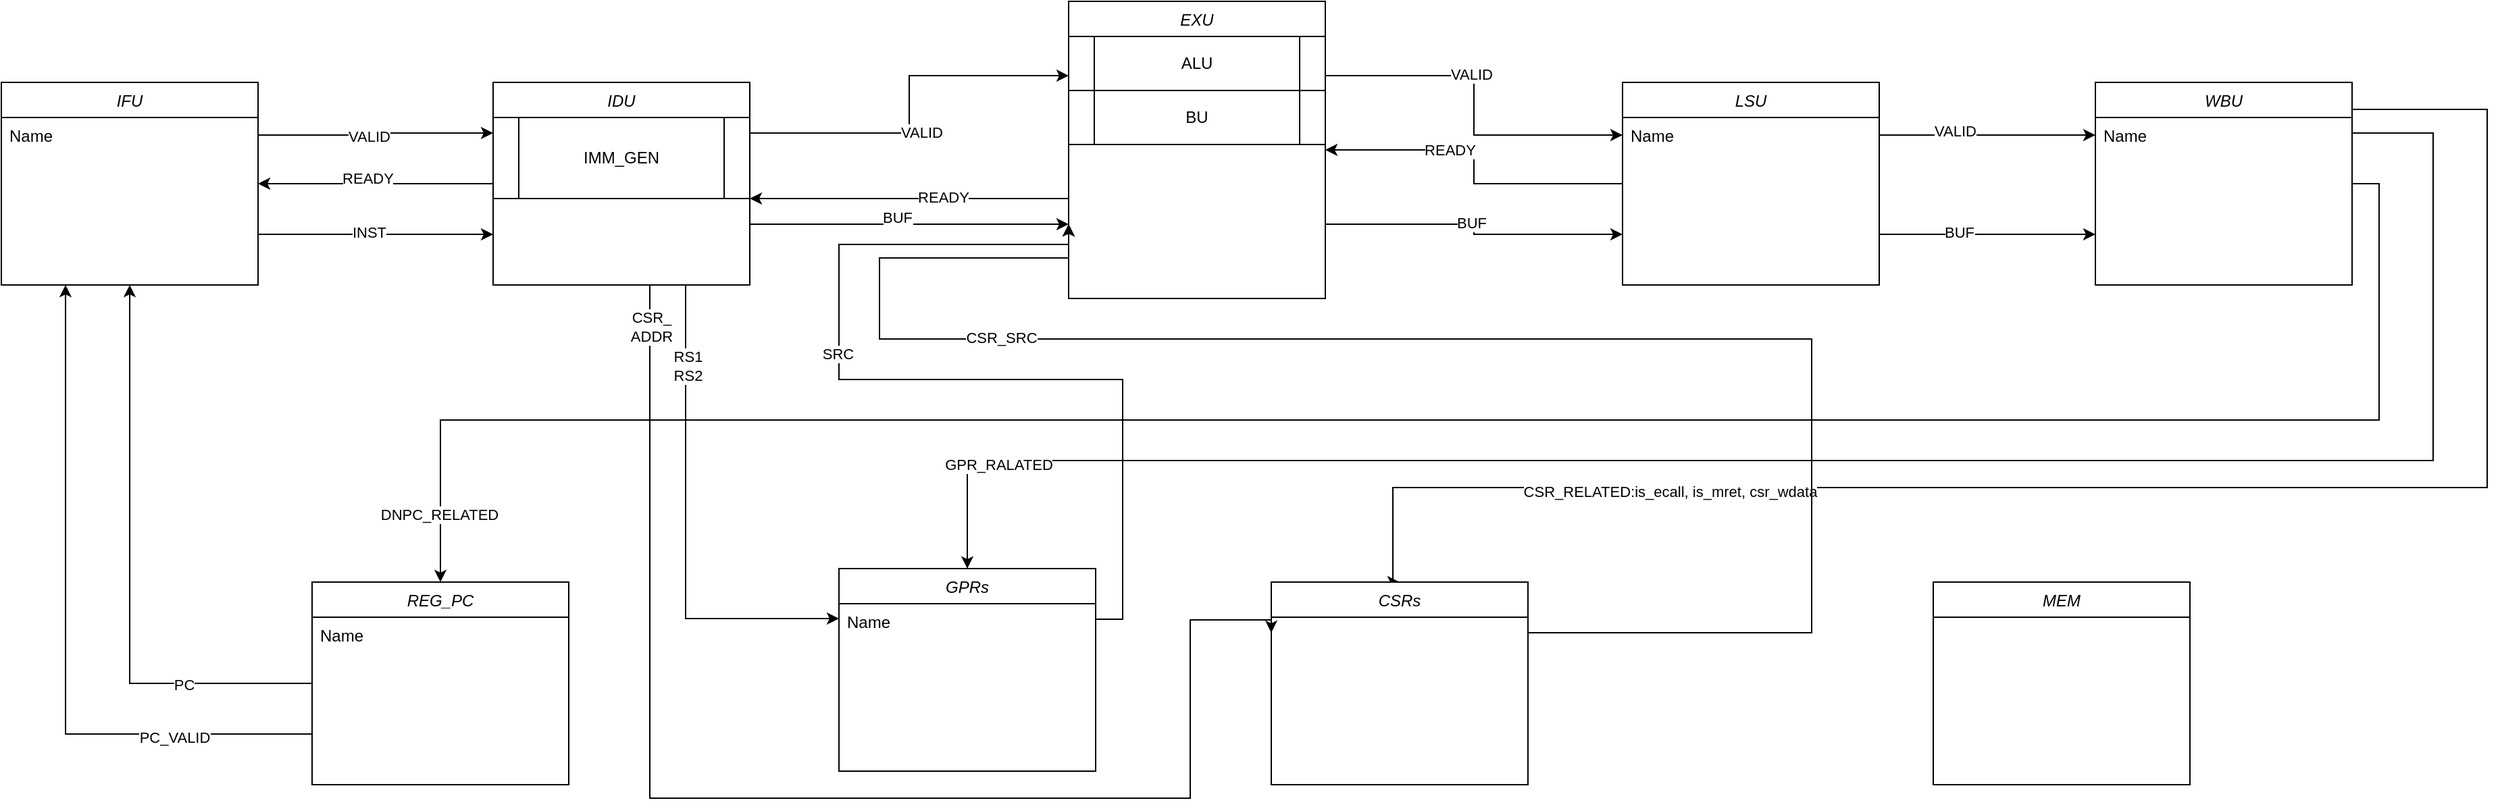 <mxfile version="26.2.15">
  <diagram id="C5RBs43oDa-KdzZeNtuy" name="Page-1">
    <mxGraphModel dx="2135" dy="878" grid="1" gridSize="10" guides="1" tooltips="1" connect="1" arrows="1" fold="1" page="1" pageScale="1" pageWidth="827" pageHeight="1169" math="0" shadow="0">
      <root>
        <mxCell id="WIyWlLk6GJQsqaUBKTNV-0" />
        <mxCell id="WIyWlLk6GJQsqaUBKTNV-1" parent="WIyWlLk6GJQsqaUBKTNV-0" />
        <mxCell id="KODN2zmgsEhRJ-fXcD3F-83" style="edgeStyle=orthogonalEdgeStyle;rounded=0;orthogonalLoop=1;jettySize=auto;html=1;exitX=1;exitY=0.75;exitDx=0;exitDy=0;entryX=0;entryY=0.75;entryDx=0;entryDy=0;" edge="1" parent="WIyWlLk6GJQsqaUBKTNV-1" source="zkfFHV4jXpPFQw0GAbJ--0" target="KODN2zmgsEhRJ-fXcD3F-14">
          <mxGeometry relative="1" as="geometry" />
        </mxCell>
        <mxCell id="KODN2zmgsEhRJ-fXcD3F-84" value="INST" style="edgeLabel;html=1;align=center;verticalAlign=middle;resizable=0;points=[];" vertex="1" connectable="0" parent="KODN2zmgsEhRJ-fXcD3F-83">
          <mxGeometry x="-0.061" y="2" relative="1" as="geometry">
            <mxPoint as="offset" />
          </mxGeometry>
        </mxCell>
        <mxCell id="zkfFHV4jXpPFQw0GAbJ--0" value="IFU" style="swimlane;fontStyle=2;align=center;verticalAlign=top;childLayout=stackLayout;horizontal=1;startSize=26;horizontalStack=0;resizeParent=1;resizeLast=0;collapsible=1;marginBottom=0;rounded=0;shadow=0;strokeWidth=1;" parent="WIyWlLk6GJQsqaUBKTNV-1" vertex="1">
          <mxGeometry x="240" y="140" width="190" height="150" as="geometry">
            <mxRectangle x="230" y="140" width="160" height="26" as="alternateBounds" />
          </mxGeometry>
        </mxCell>
        <mxCell id="zkfFHV4jXpPFQw0GAbJ--1" value="Name" style="text;align=left;verticalAlign=top;spacingLeft=4;spacingRight=4;overflow=hidden;rotatable=0;points=[[0,0.5],[1,0.5]];portConstraint=eastwest;" parent="zkfFHV4jXpPFQw0GAbJ--0" vertex="1">
          <mxGeometry y="26" width="190" height="26" as="geometry" />
        </mxCell>
        <mxCell id="KODN2zmgsEhRJ-fXcD3F-34" style="edgeStyle=orthogonalEdgeStyle;rounded=0;orthogonalLoop=1;jettySize=auto;html=1;exitX=1;exitY=0.5;exitDx=0;exitDy=0;entryX=0.5;entryY=0;entryDx=0;entryDy=0;" edge="1" parent="WIyWlLk6GJQsqaUBKTNV-1" source="KODN2zmgsEhRJ-fXcD3F-10" target="KODN2zmgsEhRJ-fXcD3F-22">
          <mxGeometry relative="1" as="geometry">
            <Array as="points">
              <mxPoint x="2000" y="215" />
              <mxPoint x="2000" y="390" />
              <mxPoint x="565" y="390" />
            </Array>
          </mxGeometry>
        </mxCell>
        <mxCell id="KODN2zmgsEhRJ-fXcD3F-77" value="DNPC_RELATED" style="edgeLabel;html=1;align=center;verticalAlign=middle;resizable=0;points=[];" vertex="1" connectable="0" parent="KODN2zmgsEhRJ-fXcD3F-34">
          <mxGeometry x="0.942" y="-1" relative="1" as="geometry">
            <mxPoint as="offset" />
          </mxGeometry>
        </mxCell>
        <mxCell id="KODN2zmgsEhRJ-fXcD3F-38" style="edgeStyle=orthogonalEdgeStyle;rounded=0;orthogonalLoop=1;jettySize=auto;html=1;exitX=1;exitY=0.25;exitDx=0;exitDy=0;entryX=0.5;entryY=0;entryDx=0;entryDy=0;" edge="1" parent="WIyWlLk6GJQsqaUBKTNV-1" source="KODN2zmgsEhRJ-fXcD3F-10" target="KODN2zmgsEhRJ-fXcD3F-20">
          <mxGeometry relative="1" as="geometry">
            <Array as="points">
              <mxPoint x="2040" y="178" />
              <mxPoint x="2040" y="420" />
              <mxPoint x="955" y="420" />
            </Array>
          </mxGeometry>
        </mxCell>
        <mxCell id="KODN2zmgsEhRJ-fXcD3F-82" value="GPR_RALATED" style="edgeLabel;html=1;align=center;verticalAlign=middle;resizable=0;points=[];" vertex="1" connectable="0" parent="KODN2zmgsEhRJ-fXcD3F-38">
          <mxGeometry x="0.86" y="3" relative="1" as="geometry">
            <mxPoint as="offset" />
          </mxGeometry>
        </mxCell>
        <mxCell id="KODN2zmgsEhRJ-fXcD3F-56" style="edgeStyle=orthogonalEdgeStyle;rounded=0;orthogonalLoop=1;jettySize=auto;html=1;exitX=1;exitY=0;exitDx=0;exitDy=0;entryX=0.5;entryY=0;entryDx=0;entryDy=0;" edge="1" parent="WIyWlLk6GJQsqaUBKTNV-1" source="KODN2zmgsEhRJ-fXcD3F-10" target="KODN2zmgsEhRJ-fXcD3F-55">
          <mxGeometry relative="1" as="geometry">
            <Array as="points">
              <mxPoint x="1930" y="140" />
              <mxPoint x="1930" y="160" />
              <mxPoint x="2080" y="160" />
              <mxPoint x="2080" y="440" />
              <mxPoint x="1270" y="440" />
              <mxPoint x="1270" y="510" />
            </Array>
          </mxGeometry>
        </mxCell>
        <mxCell id="KODN2zmgsEhRJ-fXcD3F-57" value="CSR_RELATED:is_ecall, is_mret, csr_wdata" style="edgeLabel;html=1;align=center;verticalAlign=middle;resizable=0;points=[];" vertex="1" connectable="0" parent="KODN2zmgsEhRJ-fXcD3F-56">
          <mxGeometry x="0.594" y="3" relative="1" as="geometry">
            <mxPoint x="-1" as="offset" />
          </mxGeometry>
        </mxCell>
        <mxCell id="KODN2zmgsEhRJ-fXcD3F-10" value="WBU" style="swimlane;fontStyle=2;align=center;verticalAlign=top;childLayout=stackLayout;horizontal=1;startSize=26;horizontalStack=0;resizeParent=1;resizeLast=0;collapsible=1;marginBottom=0;rounded=0;shadow=0;strokeWidth=1;" vertex="1" parent="WIyWlLk6GJQsqaUBKTNV-1">
          <mxGeometry x="1790" y="140" width="190" height="150" as="geometry">
            <mxRectangle x="230" y="140" width="160" height="26" as="alternateBounds" />
          </mxGeometry>
        </mxCell>
        <mxCell id="KODN2zmgsEhRJ-fXcD3F-11" value="Name" style="text;align=left;verticalAlign=top;spacingLeft=4;spacingRight=4;overflow=hidden;rotatable=0;points=[[0,0.5],[1,0.5]];portConstraint=eastwest;" vertex="1" parent="KODN2zmgsEhRJ-fXcD3F-10">
          <mxGeometry y="26" width="190" height="26" as="geometry" />
        </mxCell>
        <mxCell id="KODN2zmgsEhRJ-fXcD3F-26" style="edgeStyle=orthogonalEdgeStyle;rounded=0;orthogonalLoop=1;jettySize=auto;html=1;exitX=1;exitY=0.25;exitDx=0;exitDy=0;entryX=0;entryY=0.5;entryDx=0;entryDy=0;" edge="1" parent="WIyWlLk6GJQsqaUBKTNV-1" source="KODN2zmgsEhRJ-fXcD3F-12" target="KODN2zmgsEhRJ-fXcD3F-17">
          <mxGeometry relative="1" as="geometry" />
        </mxCell>
        <mxCell id="KODN2zmgsEhRJ-fXcD3F-67" value="VALID" style="edgeLabel;html=1;align=center;verticalAlign=middle;resizable=0;points=[];" vertex="1" connectable="0" parent="KODN2zmgsEhRJ-fXcD3F-26">
          <mxGeometry x="-0.182" y="1" relative="1" as="geometry">
            <mxPoint as="offset" />
          </mxGeometry>
        </mxCell>
        <mxCell id="KODN2zmgsEhRJ-fXcD3F-65" style="edgeStyle=orthogonalEdgeStyle;rounded=0;orthogonalLoop=1;jettySize=auto;html=1;exitX=1;exitY=0.75;exitDx=0;exitDy=0;entryX=0;entryY=0.75;entryDx=0;entryDy=0;" edge="1" parent="WIyWlLk6GJQsqaUBKTNV-1" source="KODN2zmgsEhRJ-fXcD3F-12" target="KODN2zmgsEhRJ-fXcD3F-16">
          <mxGeometry relative="1" as="geometry" />
        </mxCell>
        <mxCell id="KODN2zmgsEhRJ-fXcD3F-66" value="BUF" style="edgeLabel;html=1;align=center;verticalAlign=middle;resizable=0;points=[];" vertex="1" connectable="0" parent="KODN2zmgsEhRJ-fXcD3F-65">
          <mxGeometry x="-0.053" y="1" relative="1" as="geometry">
            <mxPoint as="offset" />
          </mxGeometry>
        </mxCell>
        <mxCell id="KODN2zmgsEhRJ-fXcD3F-12" value="EXU" style="swimlane;fontStyle=2;align=center;verticalAlign=top;childLayout=stackLayout;horizontal=1;startSize=26;horizontalStack=0;resizeParent=1;resizeLast=0;collapsible=1;marginBottom=0;rounded=0;shadow=0;strokeWidth=1;" vertex="1" parent="WIyWlLk6GJQsqaUBKTNV-1">
          <mxGeometry x="1030" y="80" width="190" height="220" as="geometry">
            <mxRectangle x="230" y="140" width="160" height="26" as="alternateBounds" />
          </mxGeometry>
        </mxCell>
        <mxCell id="KODN2zmgsEhRJ-fXcD3F-39" value="ALU" style="shape=process;whiteSpace=wrap;html=1;backgroundOutline=1;" vertex="1" parent="KODN2zmgsEhRJ-fXcD3F-12">
          <mxGeometry y="26" width="190" height="40" as="geometry" />
        </mxCell>
        <mxCell id="KODN2zmgsEhRJ-fXcD3F-40" value="BU" style="shape=process;whiteSpace=wrap;html=1;backgroundOutline=1;" vertex="1" parent="KODN2zmgsEhRJ-fXcD3F-12">
          <mxGeometry y="66" width="190" height="40" as="geometry" />
        </mxCell>
        <mxCell id="KODN2zmgsEhRJ-fXcD3F-25" style="edgeStyle=orthogonalEdgeStyle;rounded=0;orthogonalLoop=1;jettySize=auto;html=1;exitX=1;exitY=0.25;exitDx=0;exitDy=0;entryX=0;entryY=0.25;entryDx=0;entryDy=0;" edge="1" parent="WIyWlLk6GJQsqaUBKTNV-1" source="KODN2zmgsEhRJ-fXcD3F-14" target="KODN2zmgsEhRJ-fXcD3F-12">
          <mxGeometry relative="1" as="geometry">
            <mxPoint x="870" y="199.0" as="targetPoint" />
          </mxGeometry>
        </mxCell>
        <mxCell id="KODN2zmgsEhRJ-fXcD3F-43" value="VALID" style="edgeLabel;html=1;align=center;verticalAlign=middle;resizable=0;points=[];" vertex="1" connectable="0" parent="KODN2zmgsEhRJ-fXcD3F-25">
          <mxGeometry x="-0.28" y="-2" relative="1" as="geometry">
            <mxPoint x="26" y="-3" as="offset" />
          </mxGeometry>
        </mxCell>
        <mxCell id="KODN2zmgsEhRJ-fXcD3F-48" style="edgeStyle=orthogonalEdgeStyle;rounded=0;orthogonalLoop=1;jettySize=auto;html=1;exitX=1;exitY=0.75;exitDx=0;exitDy=0;entryX=0;entryY=0.75;entryDx=0;entryDy=0;" edge="1" parent="WIyWlLk6GJQsqaUBKTNV-1" source="KODN2zmgsEhRJ-fXcD3F-14" target="KODN2zmgsEhRJ-fXcD3F-12">
          <mxGeometry relative="1" as="geometry">
            <mxPoint x="1000.0" y="260" as="targetPoint" />
            <Array as="points">
              <mxPoint x="794" y="245" />
            </Array>
          </mxGeometry>
        </mxCell>
        <mxCell id="KODN2zmgsEhRJ-fXcD3F-49" value="BUF" style="edgeLabel;html=1;align=center;verticalAlign=middle;resizable=0;points=[];" vertex="1" connectable="0" parent="KODN2zmgsEhRJ-fXcD3F-48">
          <mxGeometry x="-0.049" y="5" relative="1" as="geometry">
            <mxPoint as="offset" />
          </mxGeometry>
        </mxCell>
        <mxCell id="KODN2zmgsEhRJ-fXcD3F-50" style="edgeStyle=orthogonalEdgeStyle;rounded=0;orthogonalLoop=1;jettySize=auto;html=1;exitX=0.75;exitY=1;exitDx=0;exitDy=0;entryX=0;entryY=0.5;entryDx=0;entryDy=0;" edge="1" parent="WIyWlLk6GJQsqaUBKTNV-1" source="KODN2zmgsEhRJ-fXcD3F-14" target="KODN2zmgsEhRJ-fXcD3F-21">
          <mxGeometry relative="1" as="geometry" />
        </mxCell>
        <mxCell id="KODN2zmgsEhRJ-fXcD3F-53" value="RS1&lt;br&gt;RS2" style="edgeLabel;html=1;align=center;verticalAlign=middle;resizable=0;points=[];" vertex="1" connectable="0" parent="KODN2zmgsEhRJ-fXcD3F-50">
          <mxGeometry x="-0.716" y="1" relative="1" as="geometry">
            <mxPoint y="9" as="offset" />
          </mxGeometry>
        </mxCell>
        <mxCell id="KODN2zmgsEhRJ-fXcD3F-58" style="edgeStyle=orthogonalEdgeStyle;rounded=0;orthogonalLoop=1;jettySize=auto;html=1;exitX=0.5;exitY=1;exitDx=0;exitDy=0;entryX=0;entryY=0.25;entryDx=0;entryDy=0;" edge="1" parent="WIyWlLk6GJQsqaUBKTNV-1" source="KODN2zmgsEhRJ-fXcD3F-14" target="KODN2zmgsEhRJ-fXcD3F-55">
          <mxGeometry relative="1" as="geometry">
            <mxPoint x="1190" y="670" as="targetPoint" />
            <Array as="points">
              <mxPoint x="720" y="290" />
              <mxPoint x="720" y="670" />
              <mxPoint x="1120" y="670" />
              <mxPoint x="1120" y="538" />
              <mxPoint x="1180" y="538" />
            </Array>
          </mxGeometry>
        </mxCell>
        <mxCell id="KODN2zmgsEhRJ-fXcD3F-61" value="CSR_&lt;br&gt;ADDR" style="edgeLabel;html=1;align=center;verticalAlign=middle;resizable=0;points=[];" vertex="1" connectable="0" parent="KODN2zmgsEhRJ-fXcD3F-58">
          <mxGeometry x="-0.891" y="1" relative="1" as="geometry">
            <mxPoint y="-3" as="offset" />
          </mxGeometry>
        </mxCell>
        <mxCell id="KODN2zmgsEhRJ-fXcD3F-64" style="edgeStyle=orthogonalEdgeStyle;rounded=0;orthogonalLoop=1;jettySize=auto;html=1;exitX=0;exitY=0.5;exitDx=0;exitDy=0;entryX=1;entryY=0.5;entryDx=0;entryDy=0;" edge="1" parent="WIyWlLk6GJQsqaUBKTNV-1" source="KODN2zmgsEhRJ-fXcD3F-14" target="zkfFHV4jXpPFQw0GAbJ--0">
          <mxGeometry relative="1" as="geometry" />
        </mxCell>
        <mxCell id="KODN2zmgsEhRJ-fXcD3F-74" value="READY" style="edgeLabel;html=1;align=center;verticalAlign=middle;resizable=0;points=[];" vertex="1" connectable="0" parent="KODN2zmgsEhRJ-fXcD3F-64">
          <mxGeometry x="0.067" y="-4" relative="1" as="geometry">
            <mxPoint as="offset" />
          </mxGeometry>
        </mxCell>
        <mxCell id="KODN2zmgsEhRJ-fXcD3F-14" value="IDU" style="swimlane;fontStyle=2;align=center;verticalAlign=top;childLayout=stackLayout;horizontal=1;startSize=26;horizontalStack=0;resizeParent=1;resizeLast=0;collapsible=1;marginBottom=0;rounded=0;shadow=0;strokeWidth=1;" vertex="1" parent="WIyWlLk6GJQsqaUBKTNV-1">
          <mxGeometry x="604" y="140" width="190" height="150" as="geometry">
            <mxRectangle x="230" y="140" width="160" height="26" as="alternateBounds" />
          </mxGeometry>
        </mxCell>
        <mxCell id="KODN2zmgsEhRJ-fXcD3F-41" value="IMM_GEN" style="shape=process;whiteSpace=wrap;html=1;backgroundOutline=1;" vertex="1" parent="KODN2zmgsEhRJ-fXcD3F-14">
          <mxGeometry y="26" width="190" height="60" as="geometry" />
        </mxCell>
        <mxCell id="KODN2zmgsEhRJ-fXcD3F-54" style="edgeStyle=orthogonalEdgeStyle;rounded=0;orthogonalLoop=1;jettySize=auto;html=1;exitX=0;exitY=0.5;exitDx=0;exitDy=0;entryX=1;entryY=0.5;entryDx=0;entryDy=0;" edge="1" parent="WIyWlLk6GJQsqaUBKTNV-1" source="KODN2zmgsEhRJ-fXcD3F-16" target="KODN2zmgsEhRJ-fXcD3F-12">
          <mxGeometry relative="1" as="geometry" />
        </mxCell>
        <mxCell id="KODN2zmgsEhRJ-fXcD3F-68" value="READY" style="edgeLabel;html=1;align=center;verticalAlign=middle;resizable=0;points=[];" vertex="1" connectable="0" parent="KODN2zmgsEhRJ-fXcD3F-54">
          <mxGeometry x="0.354" relative="1" as="geometry">
            <mxPoint x="13" as="offset" />
          </mxGeometry>
        </mxCell>
        <mxCell id="KODN2zmgsEhRJ-fXcD3F-71" style="edgeStyle=orthogonalEdgeStyle;rounded=0;orthogonalLoop=1;jettySize=auto;html=1;exitX=1;exitY=0.75;exitDx=0;exitDy=0;entryX=0;entryY=0.75;entryDx=0;entryDy=0;" edge="1" parent="WIyWlLk6GJQsqaUBKTNV-1" source="KODN2zmgsEhRJ-fXcD3F-16" target="KODN2zmgsEhRJ-fXcD3F-10">
          <mxGeometry relative="1" as="geometry" />
        </mxCell>
        <mxCell id="KODN2zmgsEhRJ-fXcD3F-72" value="BUF" style="edgeLabel;html=1;align=center;verticalAlign=middle;resizable=0;points=[];" vertex="1" connectable="0" parent="KODN2zmgsEhRJ-fXcD3F-71">
          <mxGeometry x="-0.27" y="2" relative="1" as="geometry">
            <mxPoint as="offset" />
          </mxGeometry>
        </mxCell>
        <mxCell id="KODN2zmgsEhRJ-fXcD3F-16" value="LSU" style="swimlane;fontStyle=2;align=center;verticalAlign=top;childLayout=stackLayout;horizontal=1;startSize=26;horizontalStack=0;resizeParent=1;resizeLast=0;collapsible=1;marginBottom=0;rounded=0;shadow=0;strokeWidth=1;" vertex="1" parent="WIyWlLk6GJQsqaUBKTNV-1">
          <mxGeometry x="1440" y="140" width="190" height="150" as="geometry">
            <mxRectangle x="230" y="140" width="160" height="26" as="alternateBounds" />
          </mxGeometry>
        </mxCell>
        <mxCell id="KODN2zmgsEhRJ-fXcD3F-17" value="Name" style="text;align=left;verticalAlign=top;spacingLeft=4;spacingRight=4;overflow=hidden;rotatable=0;points=[[0,0.5],[1,0.5]];portConstraint=eastwest;" vertex="1" parent="KODN2zmgsEhRJ-fXcD3F-16">
          <mxGeometry y="26" width="190" height="26" as="geometry" />
        </mxCell>
        <mxCell id="KODN2zmgsEhRJ-fXcD3F-18" value="MEM" style="swimlane;fontStyle=2;align=center;verticalAlign=top;childLayout=stackLayout;horizontal=1;startSize=26;horizontalStack=0;resizeParent=1;resizeLast=0;collapsible=1;marginBottom=0;rounded=0;shadow=0;strokeWidth=1;" vertex="1" parent="WIyWlLk6GJQsqaUBKTNV-1">
          <mxGeometry x="1670" y="510" width="190" height="150" as="geometry">
            <mxRectangle x="230" y="140" width="160" height="26" as="alternateBounds" />
          </mxGeometry>
        </mxCell>
        <mxCell id="KODN2zmgsEhRJ-fXcD3F-51" style="edgeStyle=orthogonalEdgeStyle;rounded=0;orthogonalLoop=1;jettySize=auto;html=1;exitX=1;exitY=0.25;exitDx=0;exitDy=0;entryX=0;entryY=0.75;entryDx=0;entryDy=0;" edge="1" parent="WIyWlLk6GJQsqaUBKTNV-1" source="KODN2zmgsEhRJ-fXcD3F-20" target="KODN2zmgsEhRJ-fXcD3F-12">
          <mxGeometry relative="1" as="geometry">
            <Array as="points">
              <mxPoint x="1070" y="538" />
              <mxPoint x="1070" y="360" />
              <mxPoint x="860" y="360" />
              <mxPoint x="860" y="260" />
              <mxPoint x="1030" y="260" />
            </Array>
          </mxGeometry>
        </mxCell>
        <mxCell id="KODN2zmgsEhRJ-fXcD3F-52" value="SRC" style="edgeLabel;html=1;align=center;verticalAlign=middle;resizable=0;points=[];" vertex="1" connectable="0" parent="KODN2zmgsEhRJ-fXcD3F-51">
          <mxGeometry x="0.233" y="1" relative="1" as="geometry">
            <mxPoint as="offset" />
          </mxGeometry>
        </mxCell>
        <mxCell id="KODN2zmgsEhRJ-fXcD3F-20" value="GPRs" style="swimlane;fontStyle=2;align=center;verticalAlign=top;childLayout=stackLayout;horizontal=1;startSize=26;horizontalStack=0;resizeParent=1;resizeLast=0;collapsible=1;marginBottom=0;rounded=0;shadow=0;strokeWidth=1;" vertex="1" parent="WIyWlLk6GJQsqaUBKTNV-1">
          <mxGeometry x="860" y="500" width="190" height="150" as="geometry">
            <mxRectangle x="230" y="140" width="160" height="26" as="alternateBounds" />
          </mxGeometry>
        </mxCell>
        <mxCell id="KODN2zmgsEhRJ-fXcD3F-21" value="Name" style="text;align=left;verticalAlign=top;spacingLeft=4;spacingRight=4;overflow=hidden;rotatable=0;points=[[0,0.5],[1,0.5]];portConstraint=eastwest;" vertex="1" parent="KODN2zmgsEhRJ-fXcD3F-20">
          <mxGeometry y="26" width="190" height="22" as="geometry" />
        </mxCell>
        <mxCell id="KODN2zmgsEhRJ-fXcD3F-29" style="edgeStyle=orthogonalEdgeStyle;rounded=0;orthogonalLoop=1;jettySize=auto;html=1;exitX=0;exitY=0.5;exitDx=0;exitDy=0;entryX=0.5;entryY=1;entryDx=0;entryDy=0;" edge="1" parent="WIyWlLk6GJQsqaUBKTNV-1" source="KODN2zmgsEhRJ-fXcD3F-22" target="zkfFHV4jXpPFQw0GAbJ--0">
          <mxGeometry relative="1" as="geometry" />
        </mxCell>
        <mxCell id="KODN2zmgsEhRJ-fXcD3F-75" value="PC" style="edgeLabel;html=1;align=center;verticalAlign=middle;resizable=0;points=[];" vertex="1" connectable="0" parent="KODN2zmgsEhRJ-fXcD3F-29">
          <mxGeometry x="-0.558" y="1" relative="1" as="geometry">
            <mxPoint as="offset" />
          </mxGeometry>
        </mxCell>
        <mxCell id="KODN2zmgsEhRJ-fXcD3F-30" style="edgeStyle=orthogonalEdgeStyle;rounded=0;orthogonalLoop=1;jettySize=auto;html=1;exitX=0;exitY=0.75;exitDx=0;exitDy=0;entryX=0.25;entryY=1;entryDx=0;entryDy=0;" edge="1" parent="WIyWlLk6GJQsqaUBKTNV-1" source="KODN2zmgsEhRJ-fXcD3F-22" target="zkfFHV4jXpPFQw0GAbJ--0">
          <mxGeometry relative="1" as="geometry" />
        </mxCell>
        <mxCell id="KODN2zmgsEhRJ-fXcD3F-76" value="PC_VALID" style="edgeLabel;html=1;align=center;verticalAlign=middle;resizable=0;points=[];" vertex="1" connectable="0" parent="KODN2zmgsEhRJ-fXcD3F-30">
          <mxGeometry x="-0.604" y="2" relative="1" as="geometry">
            <mxPoint as="offset" />
          </mxGeometry>
        </mxCell>
        <mxCell id="KODN2zmgsEhRJ-fXcD3F-22" value="REG_PC" style="swimlane;fontStyle=2;align=center;verticalAlign=top;childLayout=stackLayout;horizontal=1;startSize=26;horizontalStack=0;resizeParent=1;resizeLast=0;collapsible=1;marginBottom=0;rounded=0;shadow=0;strokeWidth=1;" vertex="1" parent="WIyWlLk6GJQsqaUBKTNV-1">
          <mxGeometry x="470" y="510" width="190" height="150" as="geometry">
            <mxRectangle x="230" y="140" width="160" height="26" as="alternateBounds" />
          </mxGeometry>
        </mxCell>
        <mxCell id="KODN2zmgsEhRJ-fXcD3F-23" value="Name" style="text;align=left;verticalAlign=top;spacingLeft=4;spacingRight=4;overflow=hidden;rotatable=0;points=[[0,0.5],[1,0.5]];portConstraint=eastwest;" vertex="1" parent="KODN2zmgsEhRJ-fXcD3F-22">
          <mxGeometry y="26" width="190" height="22" as="geometry" />
        </mxCell>
        <mxCell id="KODN2zmgsEhRJ-fXcD3F-27" style="edgeStyle=orthogonalEdgeStyle;rounded=0;orthogonalLoop=1;jettySize=auto;html=1;exitX=1;exitY=0.5;exitDx=0;exitDy=0;entryX=0;entryY=0.5;entryDx=0;entryDy=0;" edge="1" parent="WIyWlLk6GJQsqaUBKTNV-1" source="KODN2zmgsEhRJ-fXcD3F-17" target="KODN2zmgsEhRJ-fXcD3F-11">
          <mxGeometry relative="1" as="geometry" />
        </mxCell>
        <mxCell id="KODN2zmgsEhRJ-fXcD3F-70" value="VALID" style="edgeLabel;html=1;align=center;verticalAlign=middle;resizable=0;points=[];" vertex="1" connectable="0" parent="KODN2zmgsEhRJ-fXcD3F-27">
          <mxGeometry x="-0.301" y="3" relative="1" as="geometry">
            <mxPoint as="offset" />
          </mxGeometry>
        </mxCell>
        <mxCell id="KODN2zmgsEhRJ-fXcD3F-45" style="edgeStyle=orthogonalEdgeStyle;rounded=0;orthogonalLoop=1;jettySize=auto;html=1;exitX=0;exitY=0.5;exitDx=0;exitDy=0;entryX=1;entryY=1;entryDx=0;entryDy=0;" edge="1" parent="WIyWlLk6GJQsqaUBKTNV-1" source="KODN2zmgsEhRJ-fXcD3F-40" target="KODN2zmgsEhRJ-fXcD3F-41">
          <mxGeometry relative="1" as="geometry">
            <Array as="points">
              <mxPoint x="900" y="226" />
              <mxPoint x="900" y="226" />
            </Array>
          </mxGeometry>
        </mxCell>
        <mxCell id="KODN2zmgsEhRJ-fXcD3F-46" value="READY" style="edgeLabel;html=1;align=center;verticalAlign=middle;resizable=0;points=[];" vertex="1" connectable="0" parent="KODN2zmgsEhRJ-fXcD3F-45">
          <mxGeometry x="0.36" y="-4" relative="1" as="geometry">
            <mxPoint x="48" y="3" as="offset" />
          </mxGeometry>
        </mxCell>
        <mxCell id="KODN2zmgsEhRJ-fXcD3F-59" style="edgeStyle=orthogonalEdgeStyle;rounded=0;orthogonalLoop=1;jettySize=auto;html=1;exitX=1;exitY=0.25;exitDx=0;exitDy=0;entryX=0;entryY=0.75;entryDx=0;entryDy=0;" edge="1" parent="WIyWlLk6GJQsqaUBKTNV-1" source="KODN2zmgsEhRJ-fXcD3F-55" target="KODN2zmgsEhRJ-fXcD3F-12">
          <mxGeometry relative="1" as="geometry">
            <Array as="points">
              <mxPoint x="1580" y="548" />
              <mxPoint x="1580" y="330" />
              <mxPoint x="890" y="330" />
              <mxPoint x="890" y="270" />
              <mxPoint x="1030" y="270" />
            </Array>
          </mxGeometry>
        </mxCell>
        <mxCell id="KODN2zmgsEhRJ-fXcD3F-60" value="CSR_SRC" style="edgeLabel;html=1;align=center;verticalAlign=middle;resizable=0;points=[];" vertex="1" connectable="0" parent="KODN2zmgsEhRJ-fXcD3F-59">
          <mxGeometry x="0.531" y="-1" relative="1" as="geometry">
            <mxPoint as="offset" />
          </mxGeometry>
        </mxCell>
        <mxCell id="KODN2zmgsEhRJ-fXcD3F-55" value="CSRs" style="swimlane;fontStyle=2;align=center;verticalAlign=top;childLayout=stackLayout;horizontal=1;startSize=26;horizontalStack=0;resizeParent=1;resizeLast=0;collapsible=1;marginBottom=0;rounded=0;shadow=0;strokeWidth=1;" vertex="1" parent="WIyWlLk6GJQsqaUBKTNV-1">
          <mxGeometry x="1180" y="510" width="190" height="150" as="geometry">
            <mxRectangle x="230" y="140" width="160" height="26" as="alternateBounds" />
          </mxGeometry>
        </mxCell>
        <mxCell id="KODN2zmgsEhRJ-fXcD3F-62" style="edgeStyle=orthogonalEdgeStyle;rounded=0;orthogonalLoop=1;jettySize=auto;html=1;exitX=1;exitY=0.5;exitDx=0;exitDy=0;entryX=0;entryY=0.25;entryDx=0;entryDy=0;" edge="1" parent="WIyWlLk6GJQsqaUBKTNV-1" source="zkfFHV4jXpPFQw0GAbJ--1" target="KODN2zmgsEhRJ-fXcD3F-14">
          <mxGeometry relative="1" as="geometry" />
        </mxCell>
        <mxCell id="KODN2zmgsEhRJ-fXcD3F-73" value="VALID" style="edgeLabel;html=1;align=center;verticalAlign=middle;resizable=0;points=[];" vertex="1" connectable="0" parent="KODN2zmgsEhRJ-fXcD3F-62">
          <mxGeometry x="-0.066" y="-1" relative="1" as="geometry">
            <mxPoint as="offset" />
          </mxGeometry>
        </mxCell>
      </root>
    </mxGraphModel>
  </diagram>
</mxfile>
